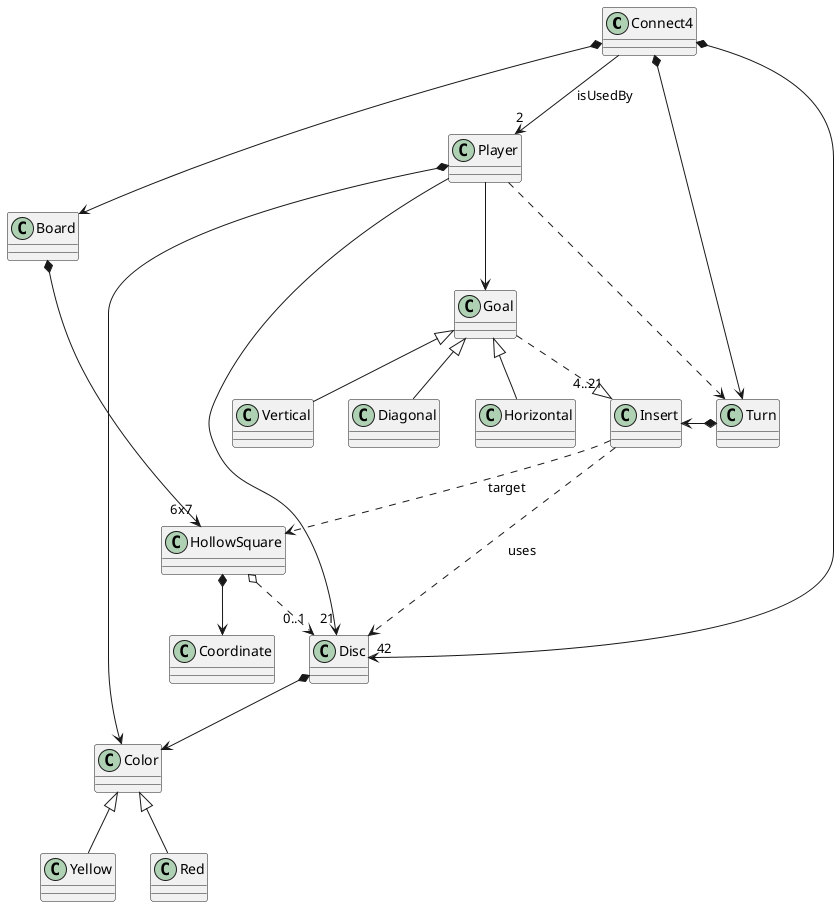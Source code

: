 @startuml
'https://plantuml.com/class-diagram

class Connect4
class Board
class Goal
class Disc
class Player
class HollowSquare
class Coordinate
class Color
class Yellow
class Red
class Turn
class Horizontal
class Vertical
class Insert
class Diagonal

Connect4 *--> Board
Connect4 *--> "42" Disc
Connect4 --> "2" Player: isUsedBy
Connect4 *--> Turn

Player --> "21" Disc
Player *--> Color
Player ..> Turn
Disc *--> Color
Color <|-- Yellow
Color <|-- Red
Player --> Goal
Goal <|-- Horizontal
Goal <|-- Vertical
Goal <|-- Diagonal
Goal ..|> "4..21" Insert
Insert ..> HollowSquare: target
Insert ..> Disc: uses
Turn *-left-> Insert

Board *--> "6x7" HollowSquare
HollowSquare o..> "0..1" Disc
HollowSquare *--> Coordinate




@enduml